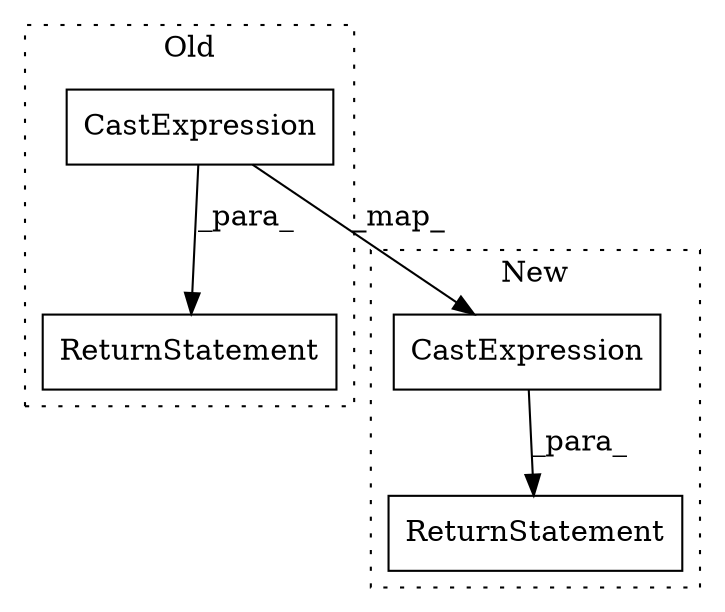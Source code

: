 digraph G {
subgraph cluster0 {
1 [label="CastExpression" a="11" s="34899" l="15" shape="box"];
4 [label="ReturnStatement" a="41" s="34793" l="7" shape="box"];
label = "Old";
style="dotted";
}
subgraph cluster1 {
2 [label="CastExpression" a="11" s="36086" l="15" shape="box"];
3 [label="ReturnStatement" a="41" s="36406" l="7" shape="box"];
label = "New";
style="dotted";
}
1 -> 2 [label="_map_"];
1 -> 4 [label="_para_"];
2 -> 3 [label="_para_"];
}